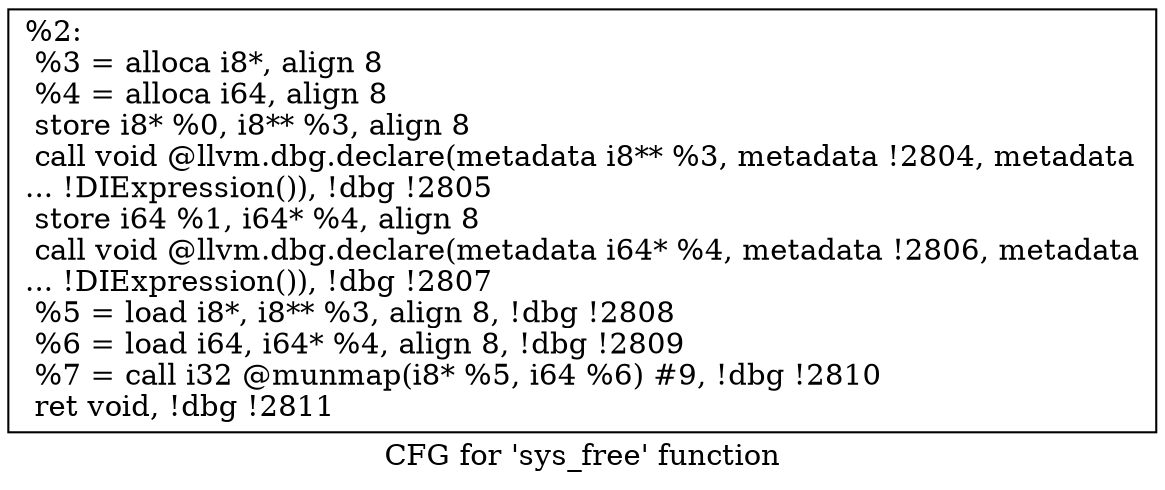 digraph "CFG for 'sys_free' function" {
	label="CFG for 'sys_free' function";

	Node0x5568513fd100 [shape=record,label="{%2:\l  %3 = alloca i8*, align 8\l  %4 = alloca i64, align 8\l  store i8* %0, i8** %3, align 8\l  call void @llvm.dbg.declare(metadata i8** %3, metadata !2804, metadata\l... !DIExpression()), !dbg !2805\l  store i64 %1, i64* %4, align 8\l  call void @llvm.dbg.declare(metadata i64* %4, metadata !2806, metadata\l... !DIExpression()), !dbg !2807\l  %5 = load i8*, i8** %3, align 8, !dbg !2808\l  %6 = load i64, i64* %4, align 8, !dbg !2809\l  %7 = call i32 @munmap(i8* %5, i64 %6) #9, !dbg !2810\l  ret void, !dbg !2811\l}"];
}
